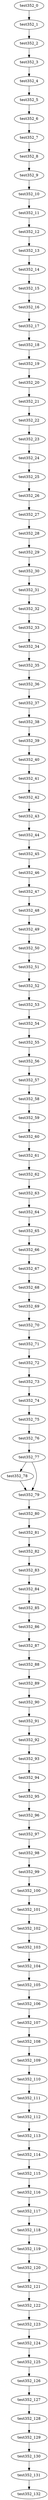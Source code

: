 digraph G {
test352_0->test352_1;
test352_1->test352_2;
test352_2->test352_3;
test352_3->test352_4;
test352_4->test352_5;
test352_5->test352_6;
test352_6->test352_7;
test352_7->test352_8;
test352_8->test352_9;
test352_9->test352_10;
test352_10->test352_11;
test352_11->test352_12;
test352_12->test352_13;
test352_13->test352_14;
test352_14->test352_15;
test352_15->test352_16;
test352_16->test352_17;
test352_17->test352_18;
test352_18->test352_19;
test352_19->test352_20;
test352_20->test352_21;
test352_21->test352_22;
test352_22->test352_23;
test352_23->test352_24;
test352_24->test352_25;
test352_25->test352_26;
test352_26->test352_27;
test352_27->test352_28;
test352_28->test352_29;
test352_29->test352_30;
test352_30->test352_31;
test352_31->test352_32;
test352_32->test352_33;
test352_33->test352_34;
test352_34->test352_35;
test352_35->test352_36;
test352_36->test352_37;
test352_37->test352_38;
test352_38->test352_39;
test352_39->test352_40;
test352_40->test352_41;
test352_41->test352_42;
test352_42->test352_43;
test352_43->test352_44;
test352_44->test352_45;
test352_45->test352_46;
test352_46->test352_47;
test352_47->test352_48;
test352_48->test352_49;
test352_49->test352_50;
test352_50->test352_51;
test352_51->test352_52;
test352_52->test352_53;
test352_53->test352_54;
test352_54->test352_55;
test352_55->test352_56;
test352_56->test352_57;
test352_57->test352_58;
test352_58->test352_59;
test352_59->test352_60;
test352_60->test352_61;
test352_61->test352_62;
test352_62->test352_63;
test352_63->test352_64;
test352_64->test352_65;
test352_65->test352_66;
test352_66->test352_67;
test352_67->test352_68;
test352_68->test352_69;
test352_69->test352_70;
test352_70->test352_71;
test352_71->test352_72;
test352_72->test352_73;
test352_73->test352_74;
test352_74->test352_75;
test352_75->test352_76;
test352_76->test352_77;
test352_77->test352_78;
test352_77->test352_79;
test352_78->test352_79;
test352_79->test352_80;
test352_80->test352_81;
test352_81->test352_82;
test352_82->test352_83;
test352_83->test352_84;
test352_84->test352_85;
test352_85->test352_86;
test352_86->test352_87;
test352_87->test352_88;
test352_88->test352_89;
test352_89->test352_90;
test352_90->test352_91;
test352_91->test352_92;
test352_92->test352_93;
test352_93->test352_94;
test352_94->test352_95;
test352_95->test352_96;
test352_96->test352_97;
test352_97->test352_98;
test352_98->test352_99;
test352_99->test352_100;
test352_100->test352_101;
test352_101->test352_102;
test352_102->test352_103;
test352_103->test352_104;
test352_104->test352_105;
test352_105->test352_106;
test352_106->test352_107;
test352_107->test352_108;
test352_108->test352_109;
test352_109->test352_110;
test352_110->test352_111;
test352_111->test352_112;
test352_112->test352_113;
test352_113->test352_114;
test352_114->test352_115;
test352_115->test352_116;
test352_116->test352_117;
test352_117->test352_118;
test352_118->test352_119;
test352_119->test352_120;
test352_120->test352_121;
test352_121->test352_122;
test352_122->test352_123;
test352_123->test352_124;
test352_124->test352_125;
test352_125->test352_126;
test352_126->test352_127;
test352_127->test352_128;
test352_128->test352_129;
test352_129->test352_130;
test352_130->test352_131;
test352_131->test352_132;

}
